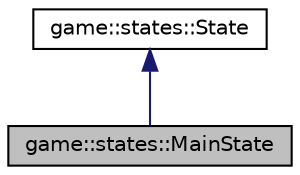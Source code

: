 digraph "game::states::MainState"
{
 // LATEX_PDF_SIZE
  edge [fontname="Helvetica",fontsize="10",labelfontname="Helvetica",labelfontsize="10"];
  node [fontname="Helvetica",fontsize="10",shape=record];
  Node1 [label="game::states::MainState",height=0.2,width=0.4,color="black", fillcolor="grey75", style="filled", fontcolor="black",tooltip="loading state"];
  Node2 -> Node1 [dir="back",color="midnightblue",fontsize="10",style="solid"];
  Node2 [label="game::states::State",height=0.2,width=0.4,color="black", fillcolor="white", style="filled",URL="$classgame_1_1states_1_1State.html",tooltip="base class of all game states"];
}
